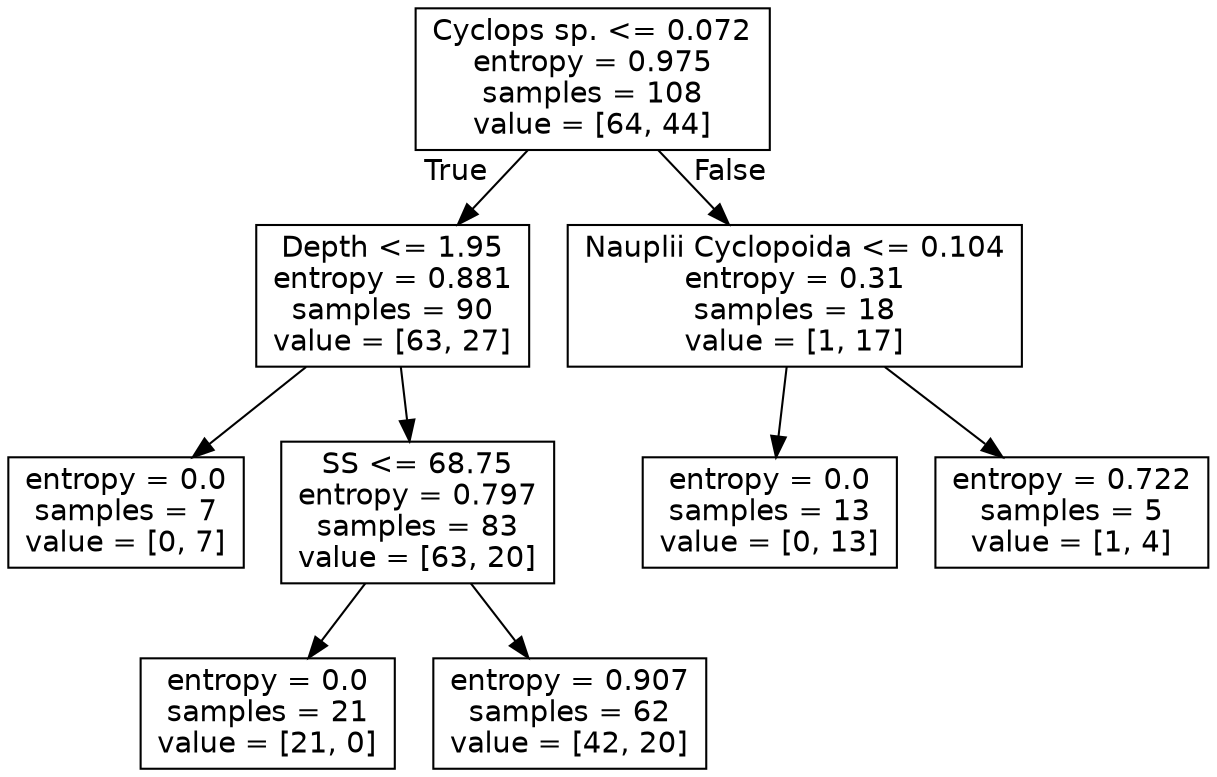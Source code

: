 digraph Tree {
node [shape=box, fontname="helvetica"] ;
edge [fontname="helvetica"] ;
0 [label="Cyclops sp. <= 0.072\nentropy = 0.975\nsamples = 108\nvalue = [64, 44]"] ;
1 [label="Depth <= 1.95\nentropy = 0.881\nsamples = 90\nvalue = [63, 27]"] ;
0 -> 1 [labeldistance=2.5, labelangle=45, headlabel="True"] ;
2 [label="entropy = 0.0\nsamples = 7\nvalue = [0, 7]"] ;
1 -> 2 ;
3 [label="SS <= 68.75\nentropy = 0.797\nsamples = 83\nvalue = [63, 20]"] ;
1 -> 3 ;
4 [label="entropy = 0.0\nsamples = 21\nvalue = [21, 0]"] ;
3 -> 4 ;
5 [label="entropy = 0.907\nsamples = 62\nvalue = [42, 20]"] ;
3 -> 5 ;
6 [label="Nauplii Cyclopoida <= 0.104\nentropy = 0.31\nsamples = 18\nvalue = [1, 17]"] ;
0 -> 6 [labeldistance=2.5, labelangle=-45, headlabel="False"] ;
7 [label="entropy = 0.0\nsamples = 13\nvalue = [0, 13]"] ;
6 -> 7 ;
8 [label="entropy = 0.722\nsamples = 5\nvalue = [1, 4]"] ;
6 -> 8 ;
}